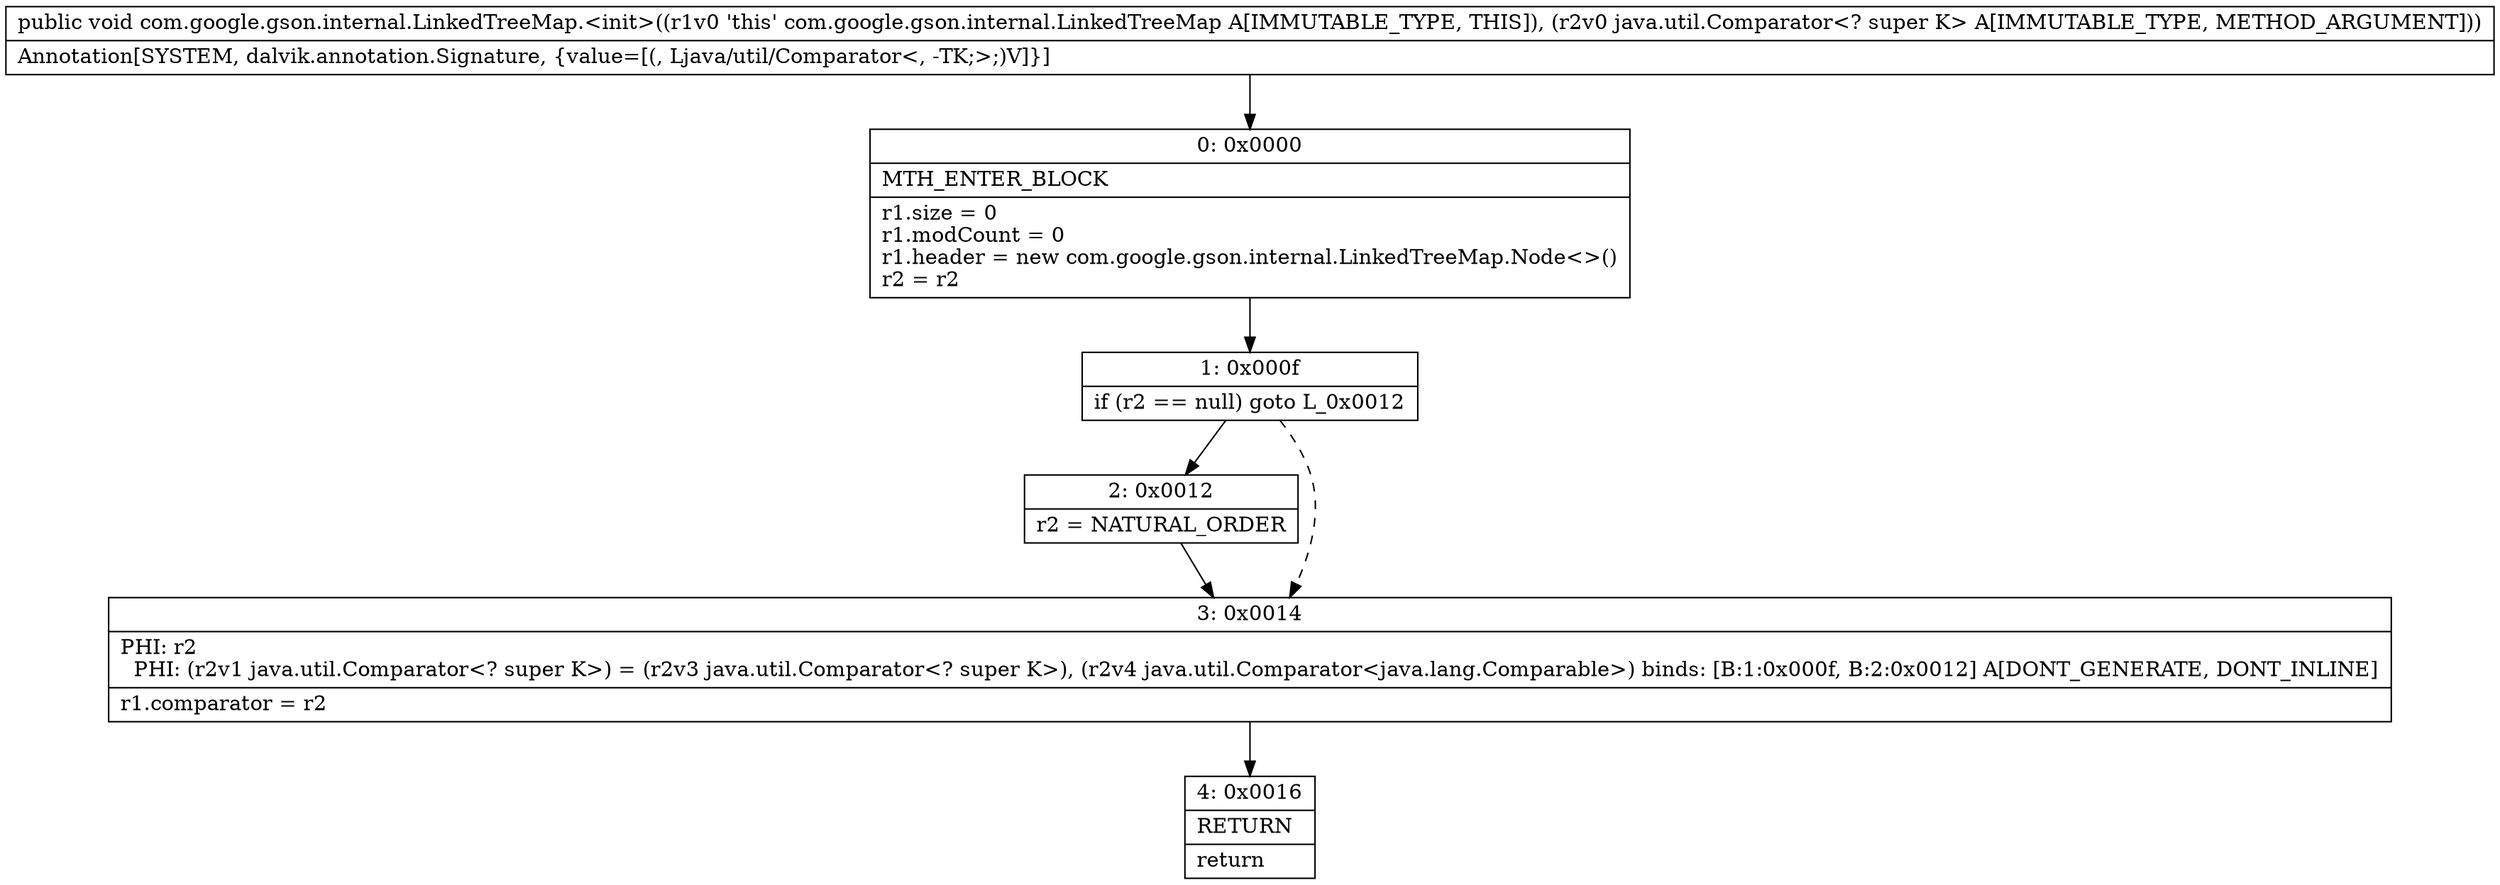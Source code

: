digraph "CFG forcom.google.gson.internal.LinkedTreeMap.\<init\>(Ljava\/util\/Comparator;)V" {
Node_0 [shape=record,label="{0\:\ 0x0000|MTH_ENTER_BLOCK\l|r1.size = 0\lr1.modCount = 0\lr1.header = new com.google.gson.internal.LinkedTreeMap.Node\<\>()\lr2 = r2\l}"];
Node_1 [shape=record,label="{1\:\ 0x000f|if (r2 == null) goto L_0x0012\l}"];
Node_2 [shape=record,label="{2\:\ 0x0012|r2 = NATURAL_ORDER\l}"];
Node_3 [shape=record,label="{3\:\ 0x0014|PHI: r2 \l  PHI: (r2v1 java.util.Comparator\<? super K\>) = (r2v3 java.util.Comparator\<? super K\>), (r2v4 java.util.Comparator\<java.lang.Comparable\>) binds: [B:1:0x000f, B:2:0x0012] A[DONT_GENERATE, DONT_INLINE]\l|r1.comparator = r2\l}"];
Node_4 [shape=record,label="{4\:\ 0x0016|RETURN\l|return\l}"];
MethodNode[shape=record,label="{public void com.google.gson.internal.LinkedTreeMap.\<init\>((r1v0 'this' com.google.gson.internal.LinkedTreeMap A[IMMUTABLE_TYPE, THIS]), (r2v0 java.util.Comparator\<? super K\> A[IMMUTABLE_TYPE, METHOD_ARGUMENT]))  | Annotation[SYSTEM, dalvik.annotation.Signature, \{value=[(, Ljava\/util\/Comparator\<, \-TK;\>;)V]\}]\l}"];
MethodNode -> Node_0;
Node_0 -> Node_1;
Node_1 -> Node_2;
Node_1 -> Node_3[style=dashed];
Node_2 -> Node_3;
Node_3 -> Node_4;
}

